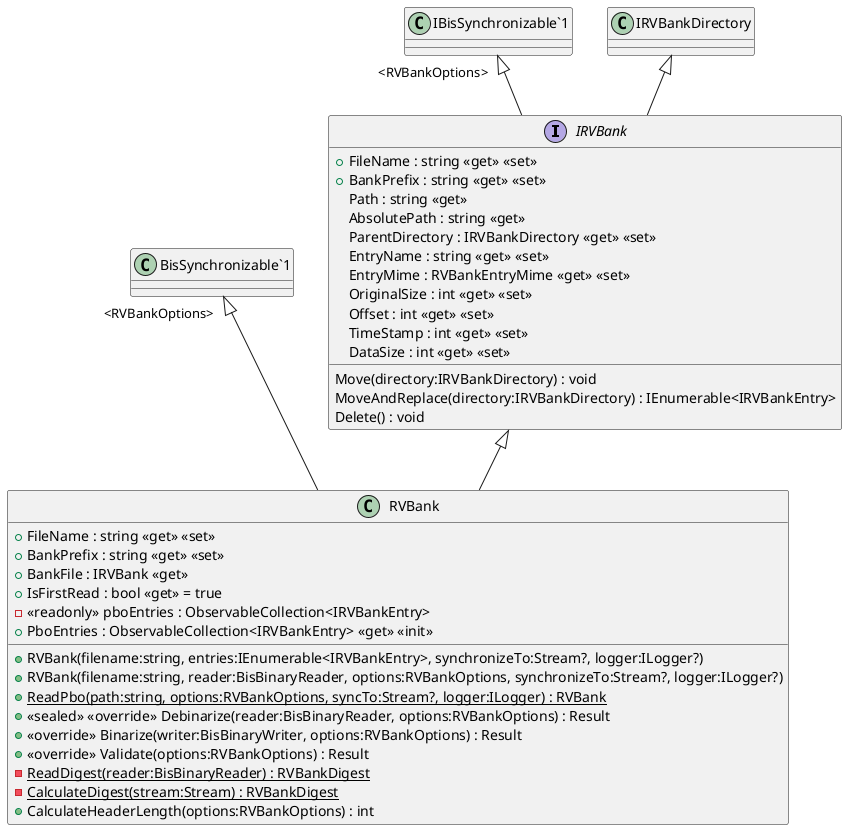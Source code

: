 @startuml
interface IRVBank {
    + FileName : string <<get>> <<set>>
    + BankPrefix : string <<get>> <<set>>
    Path : string <<get>>
    AbsolutePath : string <<get>>
    ParentDirectory : IRVBankDirectory <<get>> <<set>>
    EntryName : string <<get>> <<set>>
    EntryMime : RVBankEntryMime <<get>> <<set>>
    OriginalSize : int <<get>> <<set>>
    Offset : int <<get>> <<set>>
    TimeStamp : int <<get>> <<set>>
    DataSize : int <<get>> <<set>>
    Move(directory:IRVBankDirectory) : void
    MoveAndReplace(directory:IRVBankDirectory) : IEnumerable<IRVBankEntry>
    Delete() : void
}
class RVBank {
    + FileName : string <<get>> <<set>>
    + BankPrefix : string <<get>> <<set>>
    + BankFile : IRVBank <<get>>
    + IsFirstRead : bool <<get>> = true
    - <<readonly>> pboEntries : ObservableCollection<IRVBankEntry>
    + PboEntries : ObservableCollection<IRVBankEntry> <<get>> <<init>>
    + RVBank(filename:string, entries:IEnumerable<IRVBankEntry>, synchronizeTo:Stream?, logger:ILogger?)
    + RVBank(filename:string, reader:BisBinaryReader, options:RVBankOptions, synchronizeTo:Stream?, logger:ILogger?)
    + {static} ReadPbo(path:string, options:RVBankOptions, syncTo:Stream?, logger:ILogger) : RVBank
    + <<sealed>> <<override>> Debinarize(reader:BisBinaryReader, options:RVBankOptions) : Result
    + <<override>> Binarize(writer:BisBinaryWriter, options:RVBankOptions) : Result
    + <<override>> Validate(options:RVBankOptions) : Result
    - {static} ReadDigest(reader:BisBinaryReader) : RVBankDigest
    - {static} CalculateDigest(stream:Stream) : RVBankDigest
    + CalculateHeaderLength(options:RVBankOptions) : int
}
"IBisSynchronizable`1" "<RVBankOptions>" <|-- IRVBank
IRVBankDirectory <|-- IRVBank
"BisSynchronizable`1" "<RVBankOptions>" <|-- RVBank
IRVBank <|-- RVBank
@enduml
